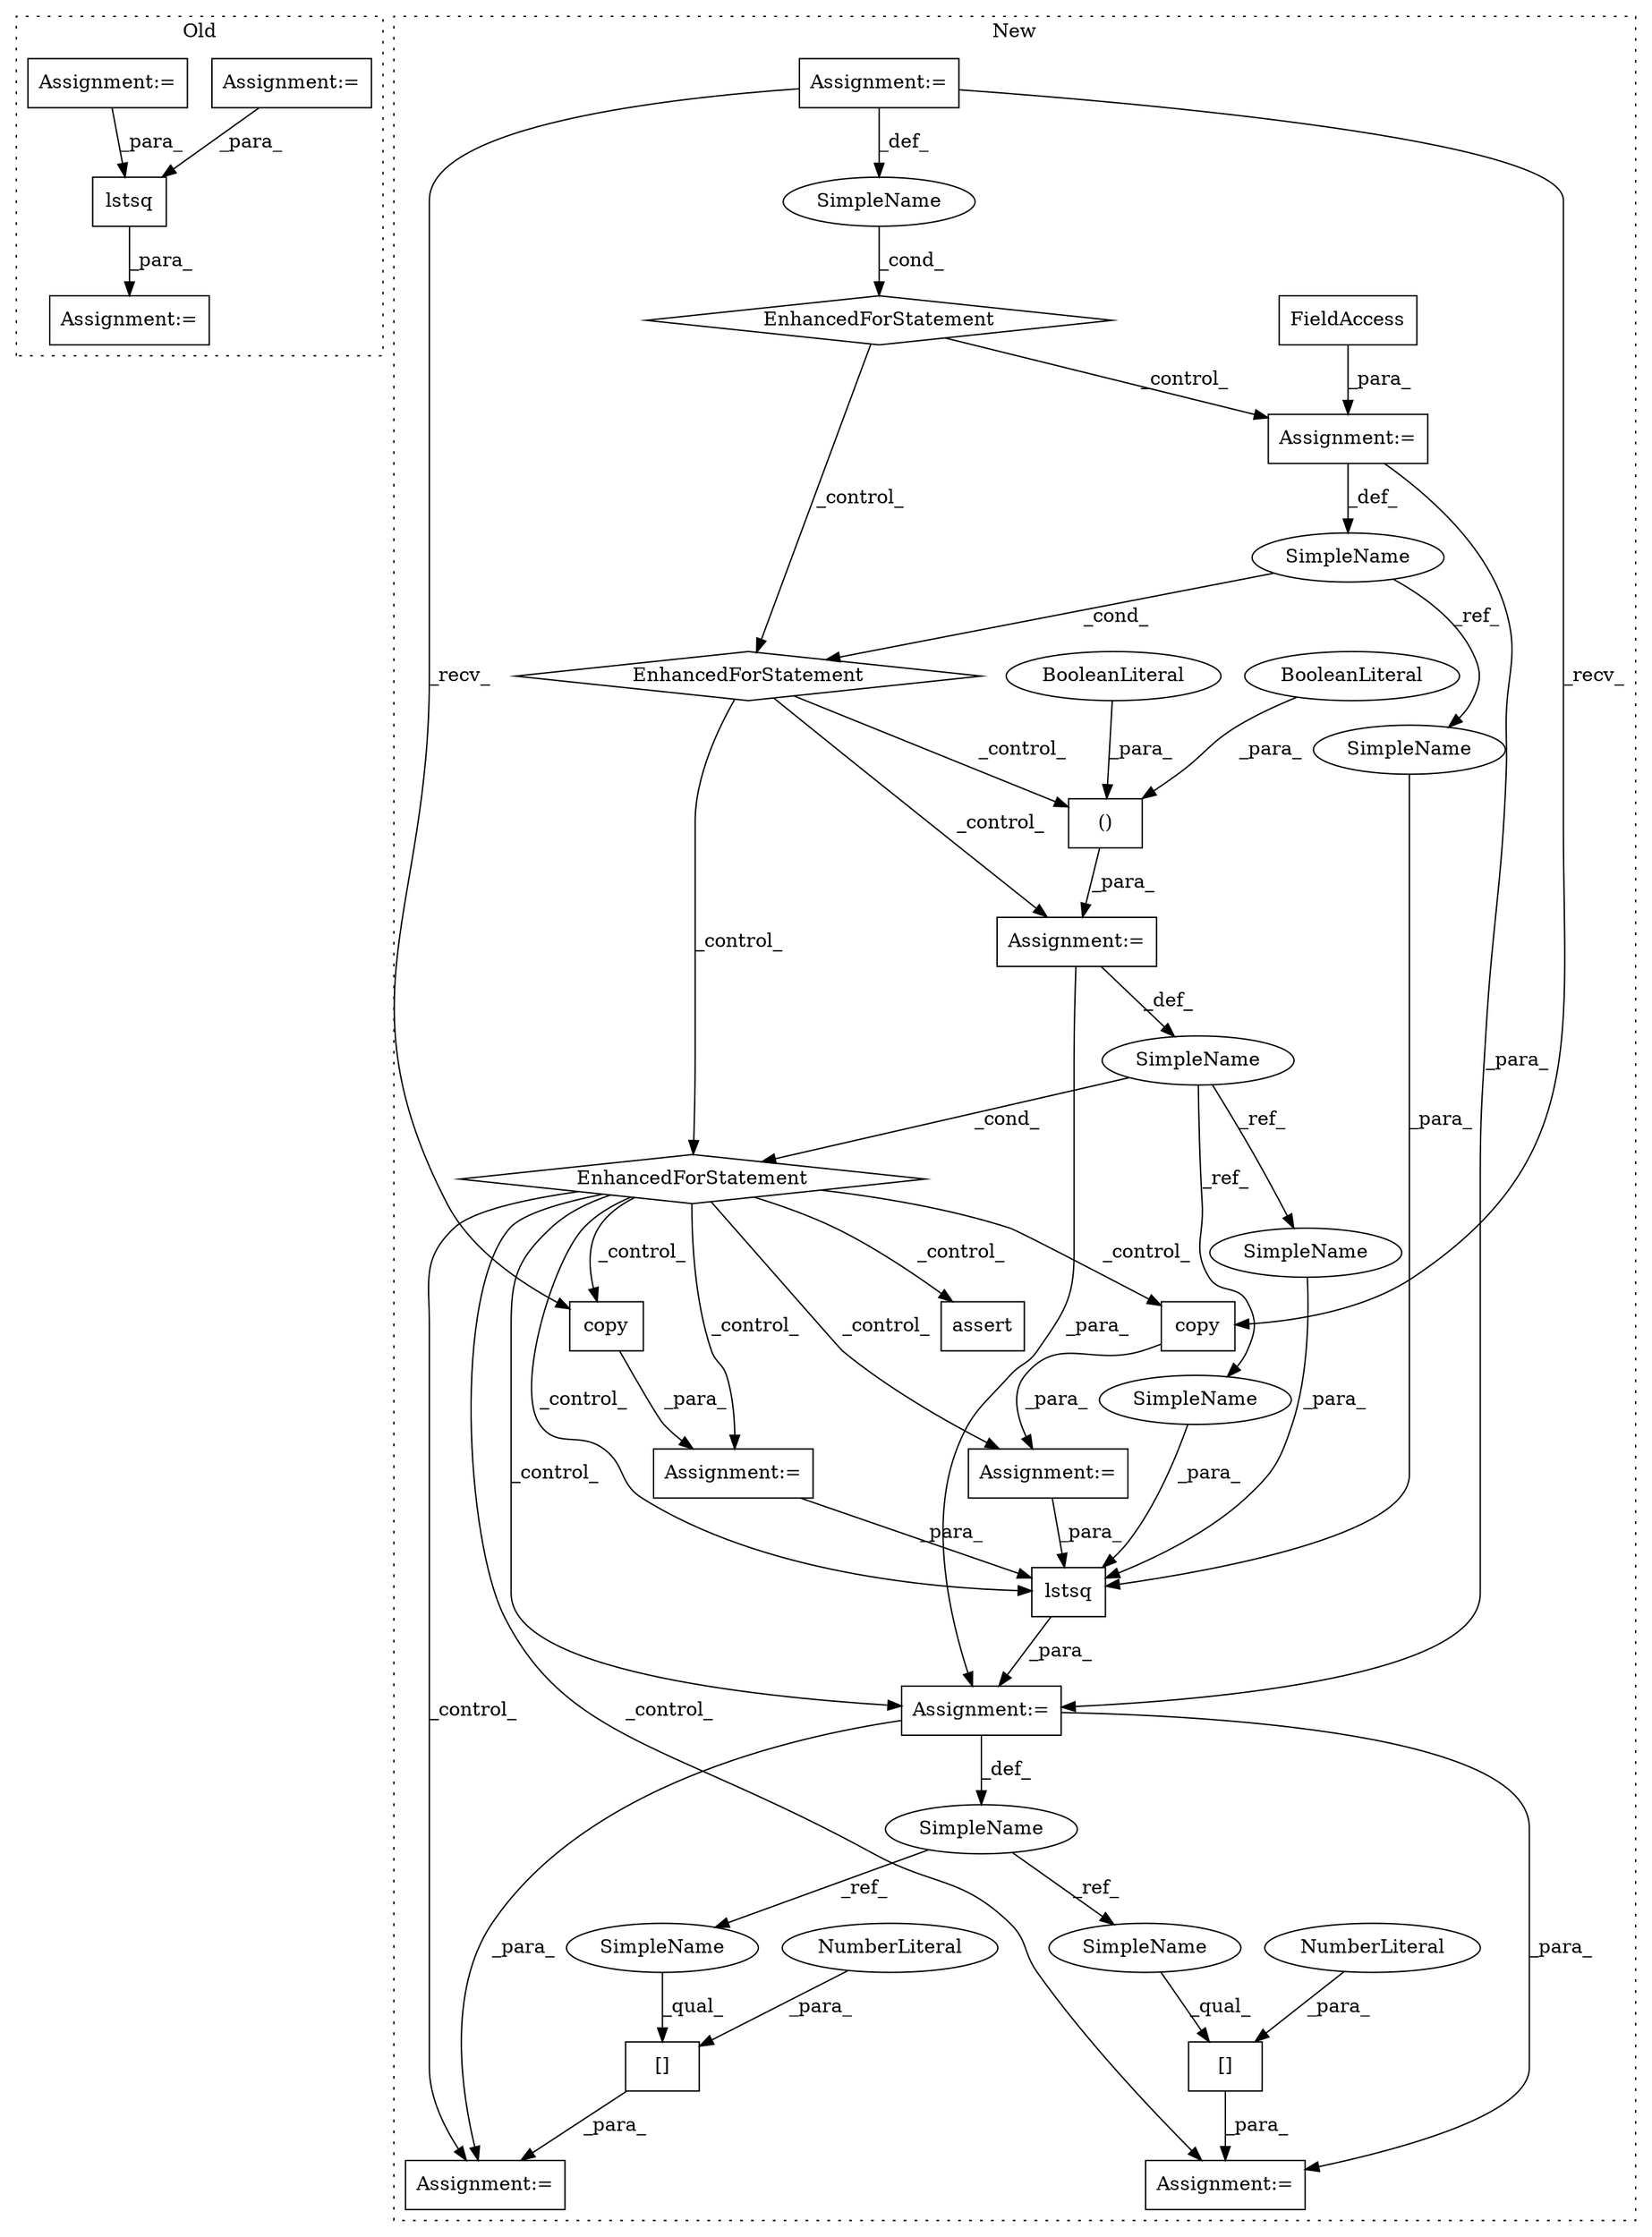 digraph G {
subgraph cluster0 {
1 [label="lstsq" a="32" s="26891,26900" l="6,1" shape="box"];
28 [label="Assignment:=" a="7" s="26889" l="2" shape="box"];
30 [label="Assignment:=" a="7" s="26816" l="1" shape="box"];
31 [label="Assignment:=" a="7" s="26778" l="1" shape="box"];
label = "Old";
style="dotted";
}
subgraph cluster1 {
2 [label="copy" a="32" s="28244" l="6" shape="box"];
3 [label="()" a="106" s="28179" l="22" shape="box"];
4 [label="EnhancedForStatement" a="70" s="28093,28201" l="61,3" shape="diamond"];
5 [label="BooleanLiteral" a="9" s="28179" l="4" shape="ellipse"];
6 [label="EnhancedForStatement" a="70" s="27977,28081" l="57,2" shape="diamond"];
7 [label="BooleanLiteral" a="9" s="28196" l="5" shape="ellipse"];
8 [label="EnhancedForStatement" a="70" s="27693,27769" l="53,2" shape="diamond"];
9 [label="lstsq" a="32" s="28266,28311" l="6,1" shape="box"];
10 [label="assert" a="32" s="28607,28775" l="16,1" shape="box"];
11 [label="copy" a="32" s="28221" l="6" shape="box"];
12 [label="[]" a="2" s="28326,28331" l="4,1" shape="box"];
13 [label="NumberLiteral" a="34" s="28330" l="1" shape="ellipse"];
14 [label="SimpleName" a="42" s="28158" l="9" shape="ellipse"];
15 [label="SimpleName" a="42" s="28041" l="13" shape="ellipse"];
16 [label="SimpleName" a="42" s="27750" l="5" shape="ellipse"];
17 [label="Assignment:=" a="7" s="28265" l="1" shape="box"];
18 [label="Assignment:=" a="7" s="27977,28081" l="57,2" shape="box"];
19 [label="FieldAccess" a="22" s="28057" l="24" shape="box"];
20 [label="Assignment:=" a="7" s="28093,28201" l="61,3" shape="box"];
21 [label="Assignment:=" a="7" s="27693,27769" l="53,2" shape="box"];
22 [label="Assignment:=" a="7" s="28218" l="1" shape="box"];
23 [label="Assignment:=" a="7" s="28241" l="1" shape="box"];
24 [label="Assignment:=" a="7" s="28325" l="1" shape="box"];
25 [label="[]" a="2" s="28374,28379" l="4,1" shape="box"];
26 [label="NumberLiteral" a="34" s="28378" l="1" shape="ellipse"];
27 [label="SimpleName" a="42" s="28262" l="3" shape="ellipse"];
29 [label="Assignment:=" a="7" s="28373" l="1" shape="box"];
32 [label="SimpleName" a="42" s="28278" l="13" shape="ellipse"];
33 [label="SimpleName" a="42" s="28302" l="9" shape="ellipse"];
34 [label="SimpleName" a="42" s="28292" l="9" shape="ellipse"];
35 [label="SimpleName" a="42" s="28326" l="3" shape="ellipse"];
36 [label="SimpleName" a="42" s="28374" l="3" shape="ellipse"];
label = "New";
style="dotted";
}
1 -> 28 [label="_para_"];
2 -> 23 [label="_para_"];
3 -> 20 [label="_para_"];
4 -> 29 [label="_control_"];
4 -> 23 [label="_control_"];
4 -> 9 [label="_control_"];
4 -> 10 [label="_control_"];
4 -> 17 [label="_control_"];
4 -> 22 [label="_control_"];
4 -> 11 [label="_control_"];
4 -> 24 [label="_control_"];
4 -> 2 [label="_control_"];
5 -> 3 [label="_para_"];
6 -> 3 [label="_control_"];
6 -> 4 [label="_control_"];
6 -> 20 [label="_control_"];
7 -> 3 [label="_para_"];
8 -> 6 [label="_control_"];
8 -> 18 [label="_control_"];
9 -> 17 [label="_para_"];
11 -> 22 [label="_para_"];
12 -> 24 [label="_para_"];
13 -> 12 [label="_para_"];
14 -> 34 [label="_ref_"];
14 -> 33 [label="_ref_"];
14 -> 4 [label="_cond_"];
15 -> 6 [label="_cond_"];
15 -> 32 [label="_ref_"];
16 -> 8 [label="_cond_"];
17 -> 29 [label="_para_"];
17 -> 24 [label="_para_"];
17 -> 27 [label="_def_"];
18 -> 17 [label="_para_"];
18 -> 15 [label="_def_"];
19 -> 18 [label="_para_"];
20 -> 17 [label="_para_"];
20 -> 14 [label="_def_"];
21 -> 2 [label="_recv_"];
21 -> 11 [label="_recv_"];
21 -> 16 [label="_def_"];
22 -> 9 [label="_para_"];
23 -> 9 [label="_para_"];
25 -> 29 [label="_para_"];
26 -> 25 [label="_para_"];
27 -> 35 [label="_ref_"];
27 -> 36 [label="_ref_"];
30 -> 1 [label="_para_"];
31 -> 1 [label="_para_"];
32 -> 9 [label="_para_"];
33 -> 9 [label="_para_"];
34 -> 9 [label="_para_"];
35 -> 12 [label="_qual_"];
36 -> 25 [label="_qual_"];
}